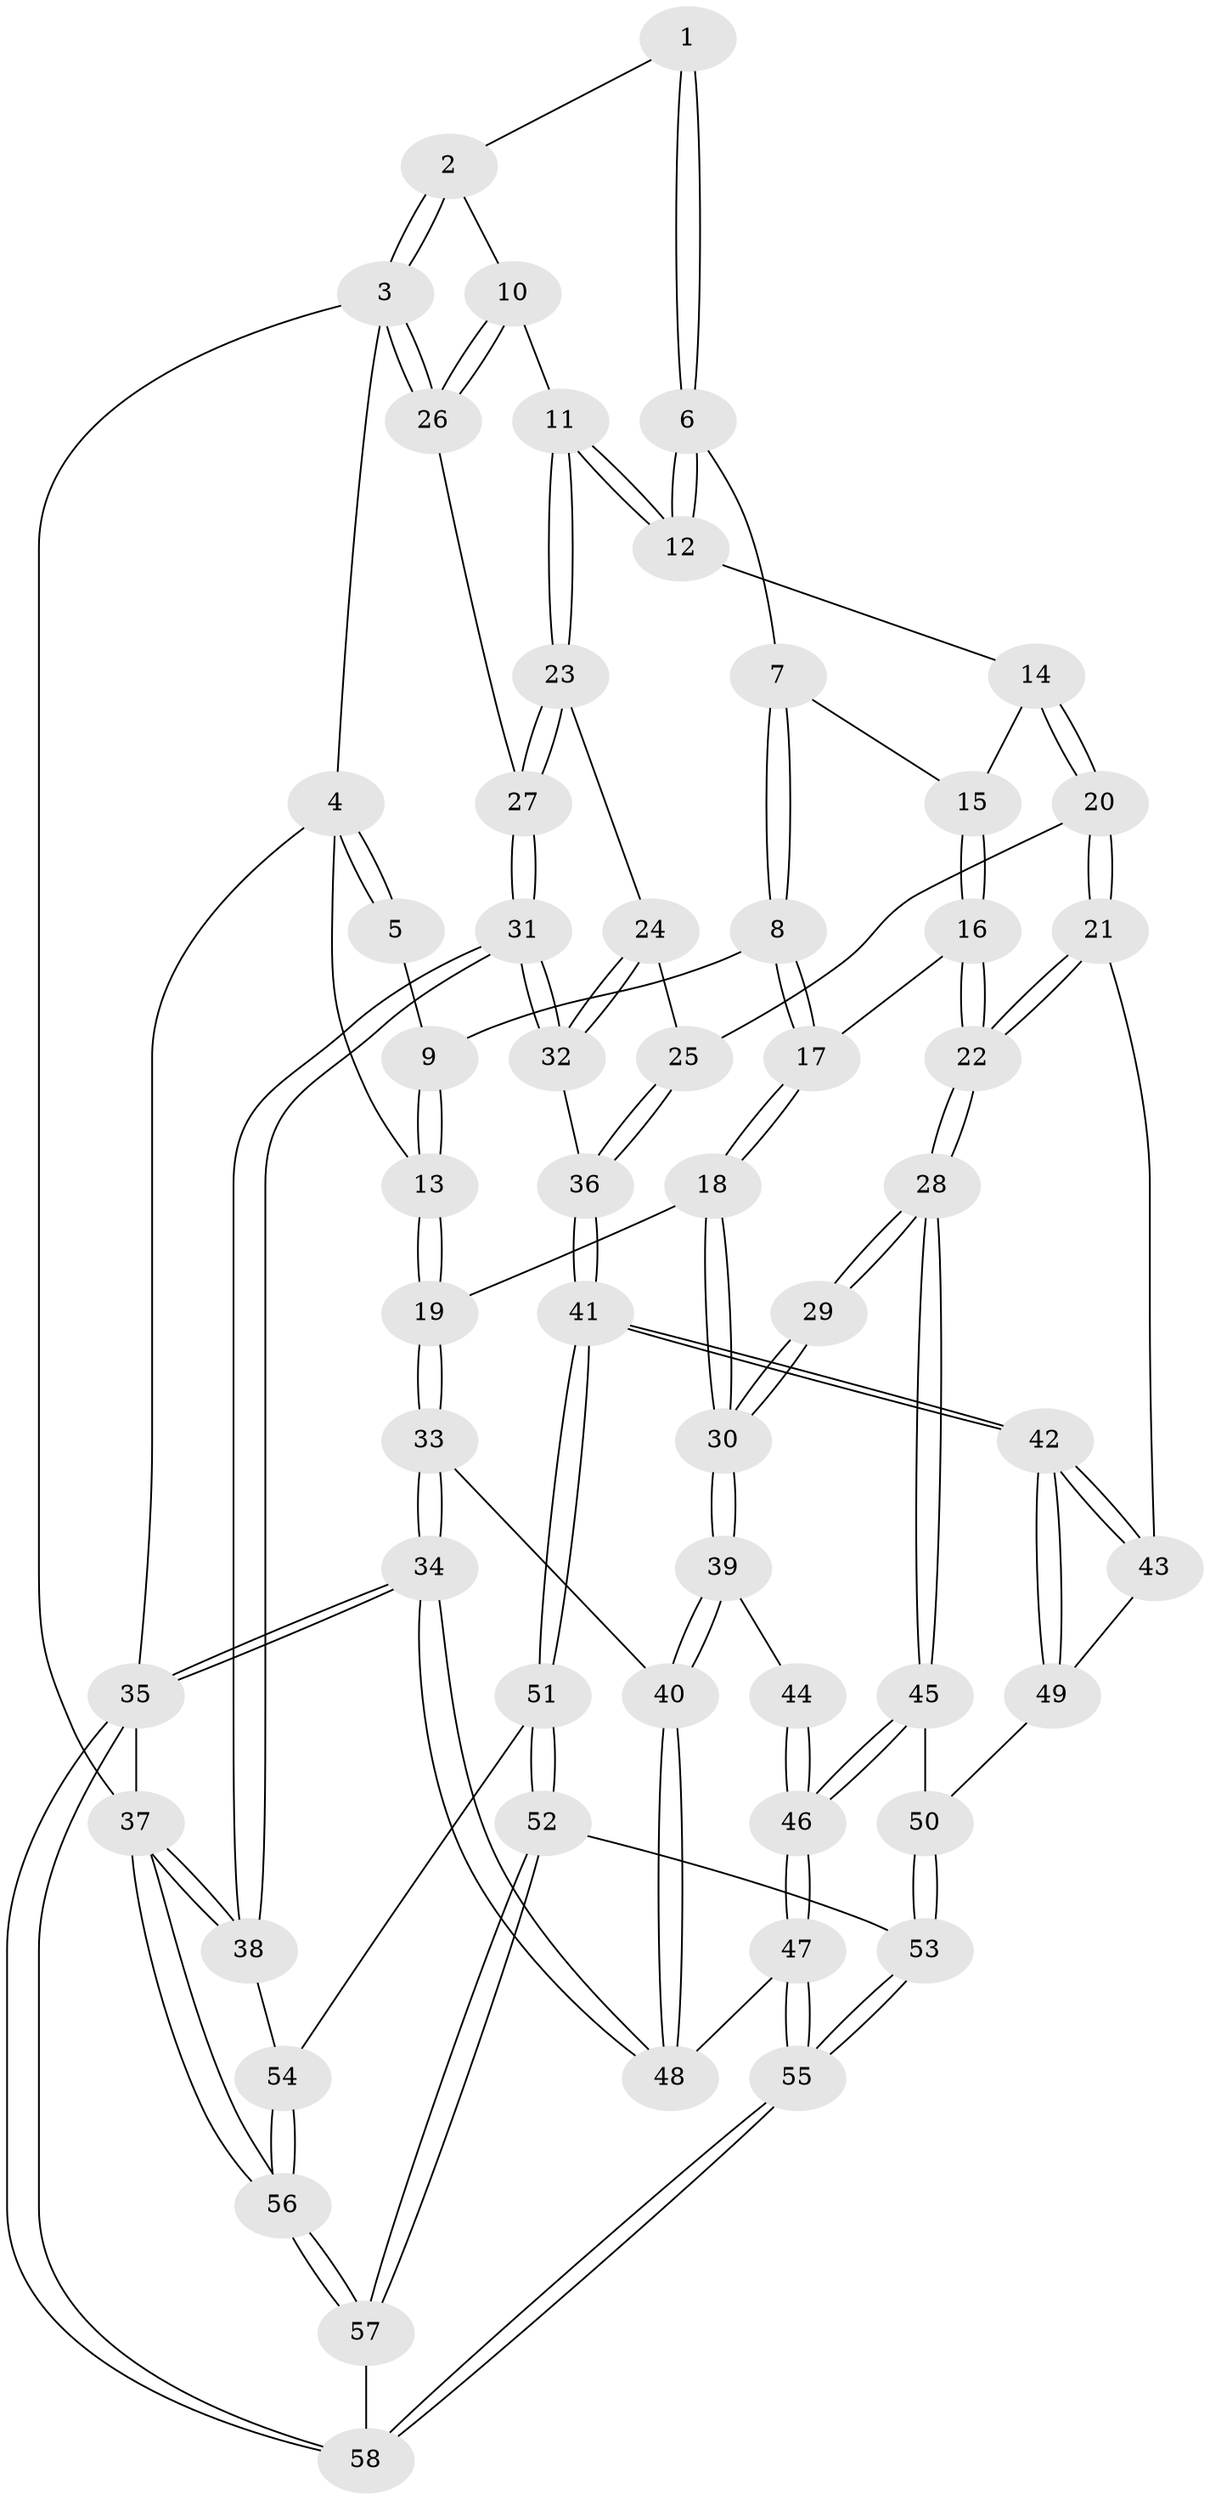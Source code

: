 // Generated by graph-tools (version 1.1) at 2025/38/03/09/25 02:38:41]
// undirected, 58 vertices, 142 edges
graph export_dot {
graph [start="1"]
  node [color=gray90,style=filled];
  1 [pos="+0.5394971185036802+0"];
  2 [pos="+0.7427717657998302+0"];
  3 [pos="+1+0"];
  4 [pos="+0+0"];
  5 [pos="+0.1978286695391974+0"];
  6 [pos="+0.4864917115013447+0.11760943745868993"];
  7 [pos="+0.4338194399462957+0.18572048749719763"];
  8 [pos="+0.3963817160261233+0.2042923755567734"];
  9 [pos="+0.3342721682664611+0.14597122030410664"];
  10 [pos="+0.7974590705554082+0.212993976426907"];
  11 [pos="+0.7875675789529012+0.23165692110222916"];
  12 [pos="+0.747688217634336+0.2319858516703409"];
  13 [pos="+0+0.09610800136279865"];
  14 [pos="+0.5861169805067817+0.29064993330083194"];
  15 [pos="+0.5493764149338708+0.2805072063942996"];
  16 [pos="+0.46316052894916937+0.4155013014795305"];
  17 [pos="+0.39071212218304946+0.21469431590625487"];
  18 [pos="+0.1840624714847803+0.3641825309200497"];
  19 [pos="+0+0.30148310169045234"];
  20 [pos="+0.5664295228310465+0.5232072853557457"];
  21 [pos="+0.5271972671454874+0.5433602547969453"];
  22 [pos="+0.474148786190446+0.5460206772877735"];
  23 [pos="+0.8024879205841484+0.3384847360204999"];
  24 [pos="+0.791736911422734+0.4199416418659029"];
  25 [pos="+0.6897893839182696+0.49312553957429706"];
  26 [pos="+1+0.11138103710967434"];
  27 [pos="+1+0.3718016964901354"];
  28 [pos="+0.4372972907480093+0.5637954302376182"];
  29 [pos="+0.365767714598485+0.5357756326217609"];
  30 [pos="+0.33399318731821637+0.521849318772105"];
  31 [pos="+1+0.6004933152032385"];
  32 [pos="+0.9857148060992174+0.5837914233118215"];
  33 [pos="+0+0.5976420740919888"];
  34 [pos="+0+1"];
  35 [pos="+0+1"];
  36 [pos="+0.8013731039466224+0.7454014708642618"];
  37 [pos="+1+1"];
  38 [pos="+1+0.7459978874003407"];
  39 [pos="+0.1613518816554231+0.6404936215270955"];
  40 [pos="+0.0697291656752323+0.6920439038148601"];
  41 [pos="+0.7800695496647376+0.7912051295351497"];
  42 [pos="+0.7133943406099499+0.757723934966096"];
  43 [pos="+0.5508339310048401+0.578921562783241"];
  44 [pos="+0.24493863277687197+0.671665166195642"];
  45 [pos="+0.39299556382075246+0.7674384187266649"];
  46 [pos="+0.3134327620584456+0.8908384648857559"];
  47 [pos="+0.3112317908711131+0.8945424295763611"];
  48 [pos="+0.18969005743866288+0.8376585480092783"];
  49 [pos="+0.5903657641698999+0.7706883742349273"];
  50 [pos="+0.5558622005345741+0.7982810971554684"];
  51 [pos="+0.7833461470940886+0.8158378850195516"];
  52 [pos="+0.7670214703932943+0.8945171996348121"];
  53 [pos="+0.6014635689861689+0.8738944877313312"];
  54 [pos="+0.9200365950778506+0.819512140549041"];
  55 [pos="+0.35441756452809736+1"];
  56 [pos="+1+1"];
  57 [pos="+0.8296303196157407+1"];
  58 [pos="+0.3637878746805423+1"];
  1 -- 2;
  1 -- 6;
  1 -- 6;
  2 -- 3;
  2 -- 3;
  2 -- 10;
  3 -- 4;
  3 -- 26;
  3 -- 26;
  3 -- 37;
  4 -- 5;
  4 -- 5;
  4 -- 13;
  4 -- 35;
  5 -- 9;
  6 -- 7;
  6 -- 12;
  6 -- 12;
  7 -- 8;
  7 -- 8;
  7 -- 15;
  8 -- 9;
  8 -- 17;
  8 -- 17;
  9 -- 13;
  9 -- 13;
  10 -- 11;
  10 -- 26;
  10 -- 26;
  11 -- 12;
  11 -- 12;
  11 -- 23;
  11 -- 23;
  12 -- 14;
  13 -- 19;
  13 -- 19;
  14 -- 15;
  14 -- 20;
  14 -- 20;
  15 -- 16;
  15 -- 16;
  16 -- 17;
  16 -- 22;
  16 -- 22;
  17 -- 18;
  17 -- 18;
  18 -- 19;
  18 -- 30;
  18 -- 30;
  19 -- 33;
  19 -- 33;
  20 -- 21;
  20 -- 21;
  20 -- 25;
  21 -- 22;
  21 -- 22;
  21 -- 43;
  22 -- 28;
  22 -- 28;
  23 -- 24;
  23 -- 27;
  23 -- 27;
  24 -- 25;
  24 -- 32;
  24 -- 32;
  25 -- 36;
  25 -- 36;
  26 -- 27;
  27 -- 31;
  27 -- 31;
  28 -- 29;
  28 -- 29;
  28 -- 45;
  28 -- 45;
  29 -- 30;
  29 -- 30;
  30 -- 39;
  30 -- 39;
  31 -- 32;
  31 -- 32;
  31 -- 38;
  31 -- 38;
  32 -- 36;
  33 -- 34;
  33 -- 34;
  33 -- 40;
  34 -- 35;
  34 -- 35;
  34 -- 48;
  34 -- 48;
  35 -- 58;
  35 -- 58;
  35 -- 37;
  36 -- 41;
  36 -- 41;
  37 -- 38;
  37 -- 38;
  37 -- 56;
  37 -- 56;
  38 -- 54;
  39 -- 40;
  39 -- 40;
  39 -- 44;
  40 -- 48;
  40 -- 48;
  41 -- 42;
  41 -- 42;
  41 -- 51;
  41 -- 51;
  42 -- 43;
  42 -- 43;
  42 -- 49;
  42 -- 49;
  43 -- 49;
  44 -- 46;
  44 -- 46;
  45 -- 46;
  45 -- 46;
  45 -- 50;
  46 -- 47;
  46 -- 47;
  47 -- 48;
  47 -- 55;
  47 -- 55;
  49 -- 50;
  50 -- 53;
  50 -- 53;
  51 -- 52;
  51 -- 52;
  51 -- 54;
  52 -- 53;
  52 -- 57;
  52 -- 57;
  53 -- 55;
  53 -- 55;
  54 -- 56;
  54 -- 56;
  55 -- 58;
  55 -- 58;
  56 -- 57;
  56 -- 57;
  57 -- 58;
}

